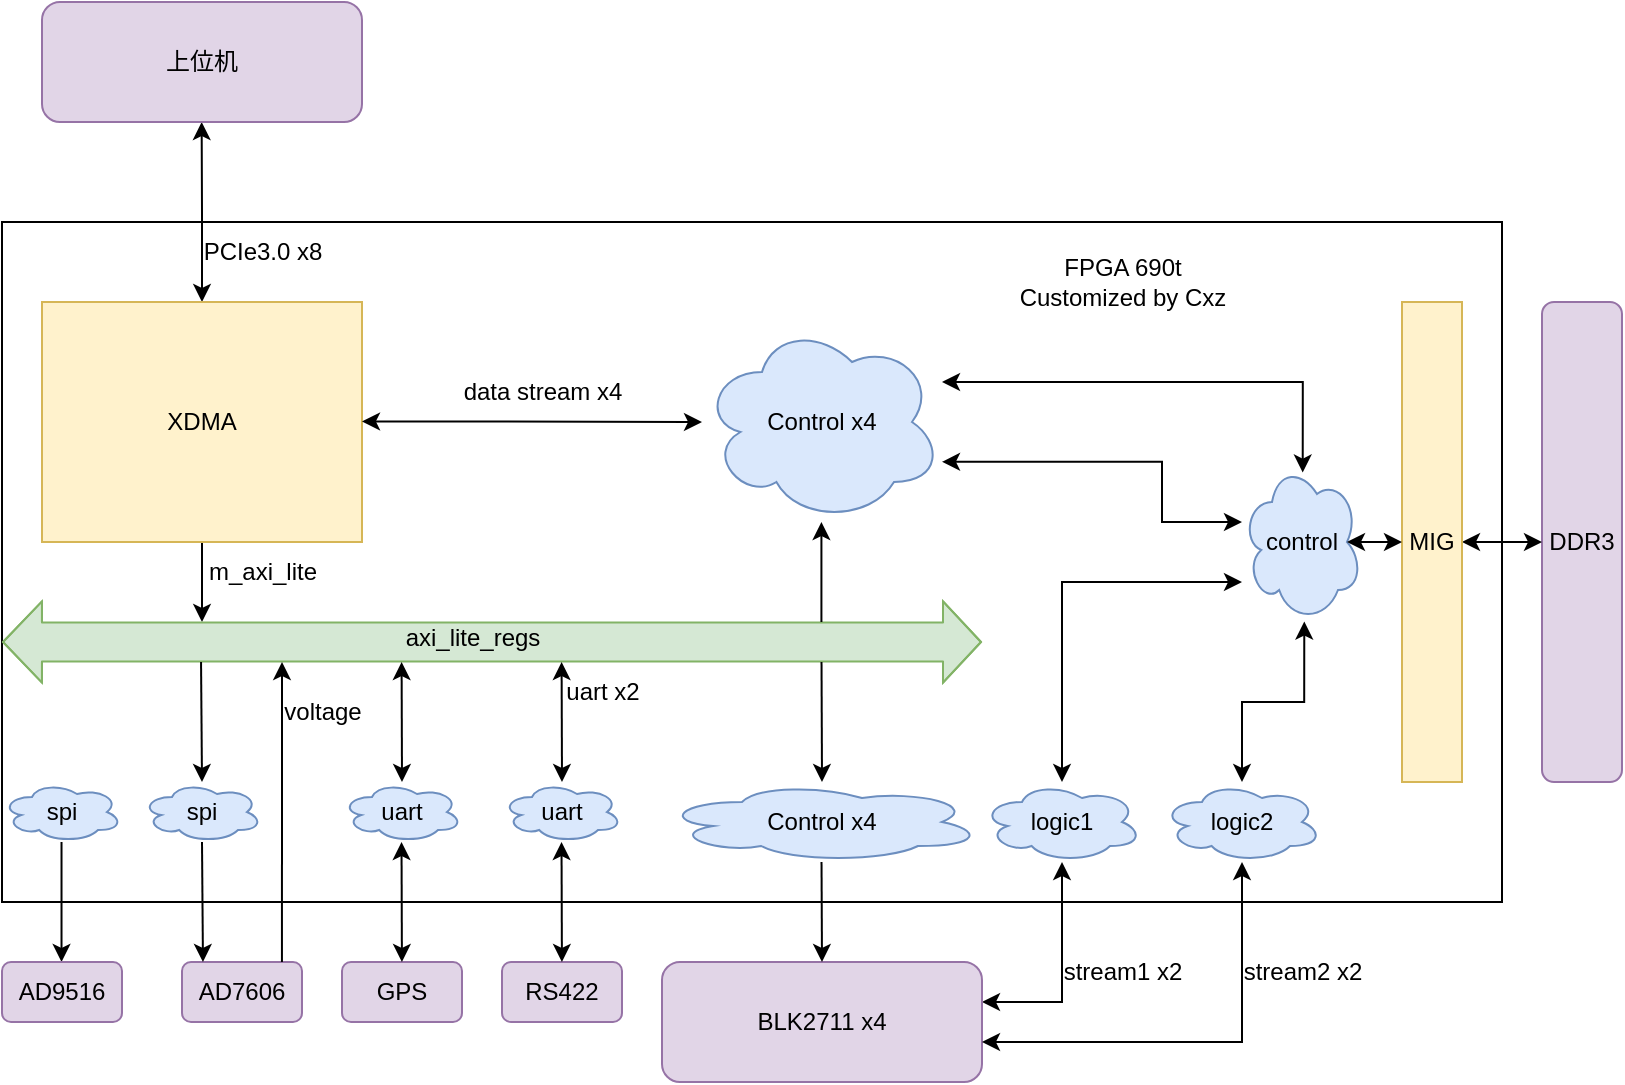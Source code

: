 <mxfile scale="10" border="0">
    <diagram id="NgeT-JO9a1G2hvNmLDJA" name="第 1 页">
        <mxGraphModel dx="1243" dy="851" grid="1" gridSize="10" guides="1" tooltips="1" connect="1" arrows="1" fold="1" page="1" pageScale="1" pageWidth="827" pageHeight="1169" math="0" shadow="0">
            <root>
                <mxCell id="0"/>
                <mxCell id="1" parent="0"/>
                <mxCell id="66" value="" style="whiteSpace=wrap;html=1;" vertex="1" parent="1">
                    <mxGeometry x="10" y="120" width="750" height="340" as="geometry"/>
                </mxCell>
                <mxCell id="3" style="edgeStyle=none;html=1;" edge="1" parent="1" source="2">
                    <mxGeometry relative="1" as="geometry">
                        <mxPoint x="110" y="320" as="targetPoint"/>
                    </mxGeometry>
                </mxCell>
                <mxCell id="60" style="edgeStyle=orthogonalEdgeStyle;rounded=0;html=1;exitX=0.5;exitY=0;exitDx=0;exitDy=0;startArrow=classic;startFill=1;" edge="1" parent="1" source="2">
                    <mxGeometry relative="1" as="geometry">
                        <mxPoint x="109.828" y="70" as="targetPoint"/>
                    </mxGeometry>
                </mxCell>
                <mxCell id="2" value="XDMA" style="whiteSpace=wrap;html=1;fillColor=#fff2cc;strokeColor=#d6b656;" vertex="1" parent="1">
                    <mxGeometry x="30" y="160" width="160" height="120" as="geometry"/>
                </mxCell>
                <mxCell id="4" value="" style="shape=flexArrow;endArrow=classic;startArrow=classic;html=1;width=19.6;startSize=6.16;fillColor=#d5e8d4;strokeColor=#82b366;" edge="1" parent="1">
                    <mxGeometry width="100" height="100" relative="1" as="geometry">
                        <mxPoint x="10" y="330" as="sourcePoint"/>
                        <mxPoint x="500" y="330" as="targetPoint"/>
                        <Array as="points">
                            <mxPoint x="110" y="330"/>
                        </Array>
                    </mxGeometry>
                </mxCell>
                <mxCell id="5" value="m_axi_lite" style="text;html=1;align=center;verticalAlign=middle;resizable=0;points=[];autosize=1;strokeColor=none;fillColor=none;" vertex="1" parent="1">
                    <mxGeometry x="100" y="280" width="80" height="30" as="geometry"/>
                </mxCell>
                <mxCell id="12" value="" style="endArrow=classic;html=1;" edge="1" parent="1">
                    <mxGeometry width="50" height="50" relative="1" as="geometry">
                        <mxPoint x="39.76" y="430" as="sourcePoint"/>
                        <mxPoint x="39.76" y="490" as="targetPoint"/>
                    </mxGeometry>
                </mxCell>
                <mxCell id="13" value="AD9516" style="rounded=1;whiteSpace=wrap;html=1;fillColor=#e1d5e7;strokeColor=#9673a6;" vertex="1" parent="1">
                    <mxGeometry x="10" y="490" width="60" height="30" as="geometry"/>
                </mxCell>
                <mxCell id="14" value="AD7606" style="rounded=1;whiteSpace=wrap;html=1;fillColor=#e1d5e7;strokeColor=#9673a6;" vertex="1" parent="1">
                    <mxGeometry x="100" y="490" width="60" height="30" as="geometry"/>
                </mxCell>
                <mxCell id="15" value="" style="endArrow=classic;html=1;" edge="1" parent="1">
                    <mxGeometry width="50" height="50" relative="1" as="geometry">
                        <mxPoint x="109.52" y="340" as="sourcePoint"/>
                        <mxPoint x="110" y="400" as="targetPoint"/>
                    </mxGeometry>
                </mxCell>
                <mxCell id="18" value="GPS" style="rounded=1;whiteSpace=wrap;html=1;fillColor=#e1d5e7;strokeColor=#9673a6;" vertex="1" parent="1">
                    <mxGeometry x="180" y="490" width="60" height="30" as="geometry"/>
                </mxCell>
                <mxCell id="19" value="" style="endArrow=classic;html=1;startArrow=classic;startFill=1;" edge="1" parent="1">
                    <mxGeometry width="50" height="50" relative="1" as="geometry">
                        <mxPoint x="209.8" y="340" as="sourcePoint"/>
                        <mxPoint x="210" y="400" as="targetPoint"/>
                    </mxGeometry>
                </mxCell>
                <mxCell id="21" value="RS422" style="rounded=1;whiteSpace=wrap;html=1;fillColor=#e1d5e7;strokeColor=#9673a6;" vertex="1" parent="1">
                    <mxGeometry x="260" y="490" width="60" height="30" as="geometry"/>
                </mxCell>
                <mxCell id="22" value="" style="endArrow=classic;html=1;startArrow=classic;startFill=1;" edge="1" parent="1">
                    <mxGeometry width="50" height="50" relative="1" as="geometry">
                        <mxPoint x="289.8" y="340" as="sourcePoint"/>
                        <mxPoint x="290" y="400" as="targetPoint"/>
                    </mxGeometry>
                </mxCell>
                <mxCell id="23" value="uart x2" style="text;html=1;align=center;verticalAlign=middle;resizable=0;points=[];autosize=1;strokeColor=none;fillColor=none;" vertex="1" parent="1">
                    <mxGeometry x="280" y="340" width="60" height="30" as="geometry"/>
                </mxCell>
                <mxCell id="39" style="edgeStyle=orthogonalEdgeStyle;html=1;startArrow=classic;startFill=1;rounded=0;" edge="1" parent="1">
                    <mxGeometry relative="1" as="geometry">
                        <mxPoint x="540" y="440" as="targetPoint"/>
                        <mxPoint x="500" y="510" as="sourcePoint"/>
                        <Array as="points">
                            <mxPoint x="540" y="510"/>
                            <mxPoint x="540" y="440"/>
                        </Array>
                    </mxGeometry>
                </mxCell>
                <mxCell id="24" value="BLK2711 x4" style="rounded=1;whiteSpace=wrap;html=1;fillColor=#e1d5e7;strokeColor=#9673a6;" vertex="1" parent="1">
                    <mxGeometry x="340" y="490" width="160" height="60" as="geometry"/>
                </mxCell>
                <mxCell id="25" value="" style="endArrow=classic;html=1;exitX=0.833;exitY=0;exitDx=0;exitDy=0;exitPerimeter=0;" edge="1" parent="1" source="14">
                    <mxGeometry width="50" height="50" relative="1" as="geometry">
                        <mxPoint x="150" y="440" as="sourcePoint"/>
                        <mxPoint x="150" y="340" as="targetPoint"/>
                    </mxGeometry>
                </mxCell>
                <mxCell id="26" value="voltage" style="text;html=1;align=center;verticalAlign=middle;resizable=0;points=[];autosize=1;strokeColor=none;fillColor=none;" vertex="1" parent="1">
                    <mxGeometry x="140" y="350" width="60" height="30" as="geometry"/>
                </mxCell>
                <mxCell id="27" value="" style="endArrow=classic;html=1;" edge="1" parent="1">
                    <mxGeometry width="50" height="50" relative="1" as="geometry">
                        <mxPoint x="419.76" y="340" as="sourcePoint"/>
                        <mxPoint x="420" y="400" as="targetPoint"/>
                    </mxGeometry>
                </mxCell>
                <mxCell id="29" value="spi" style="ellipse;shape=cloud;whiteSpace=wrap;html=1;fillColor=#dae8fc;strokeColor=#6c8ebf;" vertex="1" parent="1">
                    <mxGeometry x="10" y="400" width="60" height="30" as="geometry"/>
                </mxCell>
                <mxCell id="31" value="spi" style="ellipse;shape=cloud;whiteSpace=wrap;html=1;fillColor=#dae8fc;strokeColor=#6c8ebf;" vertex="1" parent="1">
                    <mxGeometry x="80" y="400" width="60" height="30" as="geometry"/>
                </mxCell>
                <mxCell id="32" value="" style="endArrow=classic;html=1;" edge="1" parent="1">
                    <mxGeometry width="50" height="50" relative="1" as="geometry">
                        <mxPoint x="110" y="430" as="sourcePoint"/>
                        <mxPoint x="110.48" y="490" as="targetPoint"/>
                    </mxGeometry>
                </mxCell>
                <mxCell id="33" value="uart" style="ellipse;shape=cloud;whiteSpace=wrap;html=1;fillColor=#dae8fc;strokeColor=#6c8ebf;" vertex="1" parent="1">
                    <mxGeometry x="180" y="400" width="60" height="30" as="geometry"/>
                </mxCell>
                <mxCell id="34" value="" style="endArrow=classic;html=1;startArrow=classic;startFill=1;" edge="1" parent="1">
                    <mxGeometry width="50" height="50" relative="1" as="geometry">
                        <mxPoint x="209.76" y="430" as="sourcePoint"/>
                        <mxPoint x="209.96" y="490" as="targetPoint"/>
                    </mxGeometry>
                </mxCell>
                <mxCell id="35" value="uart" style="ellipse;shape=cloud;whiteSpace=wrap;html=1;fillColor=#dae8fc;strokeColor=#6c8ebf;" vertex="1" parent="1">
                    <mxGeometry x="260" y="400" width="60" height="30" as="geometry"/>
                </mxCell>
                <mxCell id="36" value="" style="endArrow=classic;html=1;startArrow=classic;startFill=1;" edge="1" parent="1">
                    <mxGeometry width="50" height="50" relative="1" as="geometry">
                        <mxPoint x="289.76" y="430" as="sourcePoint"/>
                        <mxPoint x="289.96" y="490" as="targetPoint"/>
                    </mxGeometry>
                </mxCell>
                <mxCell id="37" value="Control x4" style="ellipse;shape=cloud;whiteSpace=wrap;html=1;fillColor=#dae8fc;strokeColor=#6c8ebf;" vertex="1" parent="1">
                    <mxGeometry x="340" y="400" width="160" height="40" as="geometry"/>
                </mxCell>
                <mxCell id="38" value="" style="endArrow=classic;html=1;" edge="1" parent="1">
                    <mxGeometry width="50" height="50" relative="1" as="geometry">
                        <mxPoint x="419.76" y="440" as="sourcePoint"/>
                        <mxPoint x="420" y="490" as="targetPoint"/>
                    </mxGeometry>
                </mxCell>
                <mxCell id="40" value="logic1" style="ellipse;shape=cloud;whiteSpace=wrap;html=1;fillColor=#dae8fc;strokeColor=#6c8ebf;" vertex="1" parent="1">
                    <mxGeometry x="500" y="400" width="80" height="40" as="geometry"/>
                </mxCell>
                <mxCell id="41" style="edgeStyle=orthogonalEdgeStyle;html=1;startArrow=classic;startFill=1;rounded=0;" edge="1" parent="1">
                    <mxGeometry relative="1" as="geometry">
                        <mxPoint x="630" y="440" as="targetPoint"/>
                        <mxPoint x="500" y="530" as="sourcePoint"/>
                        <Array as="points">
                            <mxPoint x="630" y="530"/>
                            <mxPoint x="630" y="440"/>
                        </Array>
                    </mxGeometry>
                </mxCell>
                <mxCell id="42" value="logic2" style="ellipse;shape=cloud;whiteSpace=wrap;html=1;fillColor=#dae8fc;strokeColor=#6c8ebf;" vertex="1" parent="1">
                    <mxGeometry x="590" y="400" width="80" height="40" as="geometry"/>
                </mxCell>
                <mxCell id="43" value="stream1 x2" style="text;html=1;align=center;verticalAlign=middle;resizable=0;points=[];autosize=1;strokeColor=none;fillColor=none;" vertex="1" parent="1">
                    <mxGeometry x="530" y="480" width="80" height="30" as="geometry"/>
                </mxCell>
                <mxCell id="45" value="stream2 x2" style="text;html=1;align=center;verticalAlign=middle;resizable=0;points=[];autosize=1;strokeColor=none;fillColor=none;" vertex="1" parent="1">
                    <mxGeometry x="620" y="480" width="80" height="30" as="geometry"/>
                </mxCell>
                <mxCell id="47" style="edgeStyle=orthogonalEdgeStyle;html=1;startArrow=classic;startFill=1;rounded=0;entryX=0.519;entryY=0.997;entryDx=0;entryDy=0;entryPerimeter=0;" edge="1" parent="1" source="42" target="64">
                    <mxGeometry relative="1" as="geometry">
                        <mxPoint x="620" y="340" as="targetPoint"/>
                        <mxPoint x="630" y="390" as="sourcePoint"/>
                        <Array as="points">
                            <mxPoint x="630" y="360"/>
                            <mxPoint x="661" y="360"/>
                        </Array>
                    </mxGeometry>
                </mxCell>
                <mxCell id="48" value="DDR3" style="rounded=1;whiteSpace=wrap;html=1;fillColor=#e1d5e7;strokeColor=#9673a6;" vertex="1" parent="1">
                    <mxGeometry x="780" y="160" width="40" height="240" as="geometry"/>
                </mxCell>
                <mxCell id="50" style="edgeStyle=orthogonalEdgeStyle;rounded=0;html=1;exitX=1;exitY=0.5;exitDx=0;exitDy=0;entryX=0;entryY=0.5;entryDx=0;entryDy=0;startArrow=classic;startFill=1;" edge="1" parent="1" source="49" target="48">
                    <mxGeometry relative="1" as="geometry"/>
                </mxCell>
                <mxCell id="49" value="MIG" style="rounded=0;whiteSpace=wrap;html=1;fillColor=#fff2cc;strokeColor=#d6b656;" vertex="1" parent="1">
                    <mxGeometry x="710" y="160" width="30" height="240" as="geometry"/>
                </mxCell>
                <mxCell id="51" style="edgeStyle=orthogonalEdgeStyle;html=1;startArrow=classic;startFill=1;rounded=0;entryX=0;entryY=0.75;entryDx=0;entryDy=0;entryPerimeter=0;" edge="1" parent="1" target="64">
                    <mxGeometry relative="1" as="geometry">
                        <mxPoint x="620" y="300" as="targetPoint"/>
                        <mxPoint x="540" y="400" as="sourcePoint"/>
                        <Array as="points">
                            <mxPoint x="540" y="300"/>
                        </Array>
                    </mxGeometry>
                </mxCell>
                <mxCell id="52" style="edgeStyle=orthogonalEdgeStyle;html=1;startArrow=classic;startFill=1;rounded=0;" edge="1" parent="1">
                    <mxGeometry relative="1" as="geometry">
                        <mxPoint x="360" y="220" as="targetPoint"/>
                        <mxPoint x="190" y="219.71" as="sourcePoint"/>
                        <Array as="points">
                            <mxPoint x="234" y="219.71"/>
                        </Array>
                    </mxGeometry>
                </mxCell>
                <mxCell id="53" value="Control x4" style="ellipse;shape=cloud;whiteSpace=wrap;html=1;fillColor=#dae8fc;strokeColor=#6c8ebf;" vertex="1" parent="1">
                    <mxGeometry x="360" y="170" width="120" height="100" as="geometry"/>
                </mxCell>
                <mxCell id="55" value="" style="endArrow=classic;html=1;" edge="1" parent="1">
                    <mxGeometry width="50" height="50" relative="1" as="geometry">
                        <mxPoint x="419.71" y="320" as="sourcePoint"/>
                        <mxPoint x="419.71" y="270" as="targetPoint"/>
                    </mxGeometry>
                </mxCell>
                <mxCell id="56" value="data stream x4" style="text;html=1;align=center;verticalAlign=middle;resizable=0;points=[];autosize=1;strokeColor=none;fillColor=none;" vertex="1" parent="1">
                    <mxGeometry x="230" y="190" width="100" height="30" as="geometry"/>
                </mxCell>
                <mxCell id="58" style="edgeStyle=orthogonalEdgeStyle;html=1;startArrow=classic;startFill=1;rounded=0;entryX=0;entryY=0.375;entryDx=0;entryDy=0;entryPerimeter=0;" edge="1" parent="1" target="64">
                    <mxGeometry relative="1" as="geometry">
                        <mxPoint x="620" y="270" as="targetPoint"/>
                        <mxPoint x="480" y="239.91" as="sourcePoint"/>
                        <Array as="points">
                            <mxPoint x="590" y="240"/>
                            <mxPoint x="590" y="270"/>
                        </Array>
                    </mxGeometry>
                </mxCell>
                <mxCell id="59" style="edgeStyle=orthogonalEdgeStyle;html=1;startArrow=classic;startFill=1;rounded=0;entryX=0.506;entryY=0.066;entryDx=0;entryDy=0;entryPerimeter=0;" edge="1" parent="1" target="64">
                    <mxGeometry relative="1" as="geometry">
                        <mxPoint x="710" y="200" as="targetPoint"/>
                        <mxPoint x="480" y="200" as="sourcePoint"/>
                        <Array as="points">
                            <mxPoint x="660" y="200"/>
                        </Array>
                    </mxGeometry>
                </mxCell>
                <mxCell id="61" value="PCIe3.0 x8" style="text;html=1;align=center;verticalAlign=middle;resizable=0;points=[];autosize=1;strokeColor=none;fillColor=none;" vertex="1" parent="1">
                    <mxGeometry x="100" y="120" width="80" height="30" as="geometry"/>
                </mxCell>
                <mxCell id="62" value="上位机" style="rounded=1;whiteSpace=wrap;html=1;fillColor=#e1d5e7;strokeColor=#9673a6;" vertex="1" parent="1">
                    <mxGeometry x="30" y="10" width="160" height="60" as="geometry"/>
                </mxCell>
                <mxCell id="63" value="axi_lite_regs" style="text;html=1;align=center;verticalAlign=middle;resizable=0;points=[];autosize=1;strokeColor=none;fillColor=none;" vertex="1" parent="1">
                    <mxGeometry x="200" y="313" width="90" height="30" as="geometry"/>
                </mxCell>
                <mxCell id="64" value="control" style="ellipse;shape=cloud;whiteSpace=wrap;html=1;fillColor=#dae8fc;strokeColor=#6c8ebf;" vertex="1" parent="1">
                    <mxGeometry x="630" y="240" width="60" height="80" as="geometry"/>
                </mxCell>
                <mxCell id="65" style="edgeStyle=orthogonalEdgeStyle;rounded=0;html=1;entryX=0;entryY=0.5;entryDx=0;entryDy=0;startArrow=classic;startFill=1;exitX=0.875;exitY=0.5;exitDx=0;exitDy=0;exitPerimeter=0;" edge="1" parent="1" source="64" target="49">
                    <mxGeometry relative="1" as="geometry">
                        <mxPoint x="690" y="280" as="sourcePoint"/>
                        <mxPoint x="720" y="279.43" as="targetPoint"/>
                    </mxGeometry>
                </mxCell>
                <mxCell id="67" value="FPGA 690t&lt;br&gt;Customized by Cxz" style="text;html=1;align=center;verticalAlign=middle;resizable=0;points=[];autosize=1;strokeColor=none;fillColor=none;" vertex="1" parent="1">
                    <mxGeometry x="505" y="130" width="130" height="40" as="geometry"/>
                </mxCell>
            </root>
        </mxGraphModel>
    </diagram>
</mxfile>
